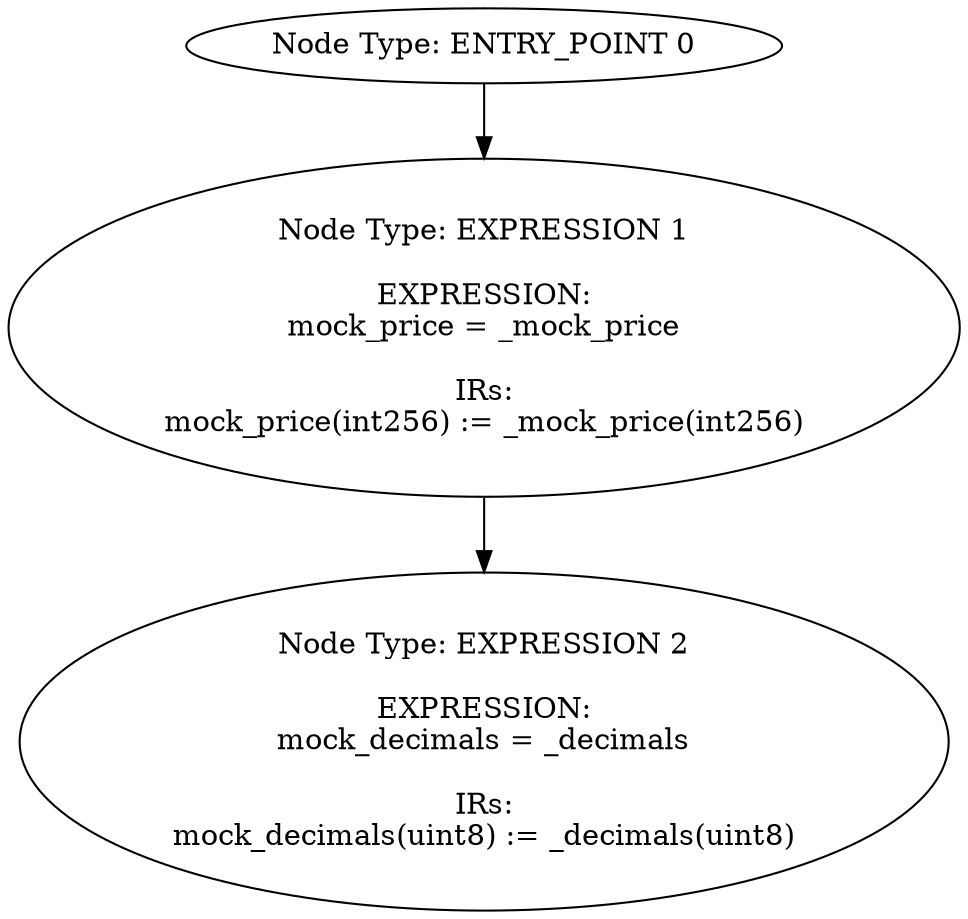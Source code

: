 digraph{
0[label="Node Type: ENTRY_POINT 0
"];
0->1;
1[label="Node Type: EXPRESSION 1

EXPRESSION:
mock_price = _mock_price

IRs:
mock_price(int256) := _mock_price(int256)"];
1->2;
2[label="Node Type: EXPRESSION 2

EXPRESSION:
mock_decimals = _decimals

IRs:
mock_decimals(uint8) := _decimals(uint8)"];
}
